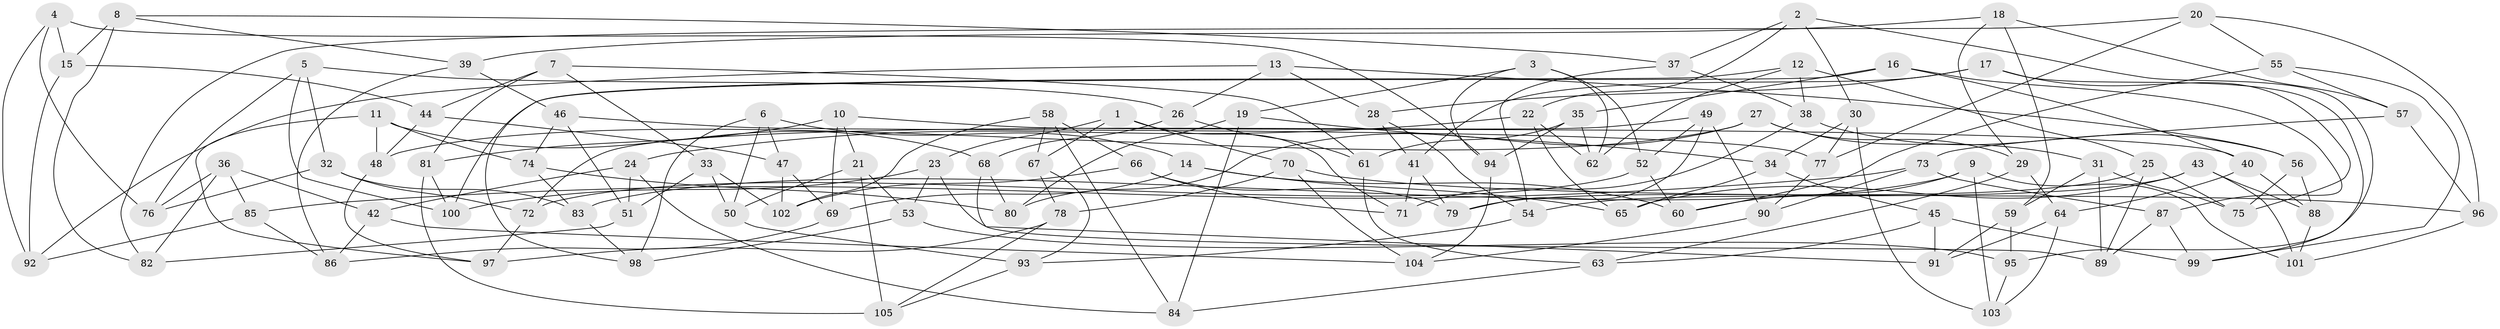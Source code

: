 // Generated by graph-tools (version 1.1) at 2025/11/02/27/25 16:11:44]
// undirected, 105 vertices, 210 edges
graph export_dot {
graph [start="1"]
  node [color=gray90,style=filled];
  1;
  2;
  3;
  4;
  5;
  6;
  7;
  8;
  9;
  10;
  11;
  12;
  13;
  14;
  15;
  16;
  17;
  18;
  19;
  20;
  21;
  22;
  23;
  24;
  25;
  26;
  27;
  28;
  29;
  30;
  31;
  32;
  33;
  34;
  35;
  36;
  37;
  38;
  39;
  40;
  41;
  42;
  43;
  44;
  45;
  46;
  47;
  48;
  49;
  50;
  51;
  52;
  53;
  54;
  55;
  56;
  57;
  58;
  59;
  60;
  61;
  62;
  63;
  64;
  65;
  66;
  67;
  68;
  69;
  70;
  71;
  72;
  73;
  74;
  75;
  76;
  77;
  78;
  79;
  80;
  81;
  82;
  83;
  84;
  85;
  86;
  87;
  88;
  89;
  90;
  91;
  92;
  93;
  94;
  95;
  96;
  97;
  98;
  99;
  100;
  101;
  102;
  103;
  104;
  105;
  1 -- 70;
  1 -- 71;
  1 -- 67;
  1 -- 23;
  2 -- 22;
  2 -- 95;
  2 -- 30;
  2 -- 37;
  3 -- 62;
  3 -- 52;
  3 -- 94;
  3 -- 19;
  4 -- 15;
  4 -- 92;
  4 -- 94;
  4 -- 76;
  5 -- 76;
  5 -- 100;
  5 -- 26;
  5 -- 32;
  6 -- 50;
  6 -- 47;
  6 -- 98;
  6 -- 14;
  7 -- 61;
  7 -- 33;
  7 -- 44;
  7 -- 81;
  8 -- 15;
  8 -- 37;
  8 -- 39;
  8 -- 82;
  9 -- 103;
  9 -- 101;
  9 -- 60;
  9 -- 83;
  10 -- 40;
  10 -- 81;
  10 -- 21;
  10 -- 69;
  11 -- 97;
  11 -- 68;
  11 -- 48;
  11 -- 74;
  12 -- 25;
  12 -- 38;
  12 -- 62;
  12 -- 98;
  13 -- 92;
  13 -- 28;
  13 -- 56;
  13 -- 26;
  14 -- 60;
  14 -- 69;
  14 -- 65;
  15 -- 92;
  15 -- 44;
  16 -- 40;
  16 -- 35;
  16 -- 87;
  16 -- 100;
  17 -- 99;
  17 -- 75;
  17 -- 28;
  17 -- 41;
  18 -- 29;
  18 -- 39;
  18 -- 59;
  18 -- 57;
  19 -- 84;
  19 -- 80;
  19 -- 34;
  20 -- 96;
  20 -- 77;
  20 -- 82;
  20 -- 55;
  21 -- 53;
  21 -- 105;
  21 -- 50;
  22 -- 24;
  22 -- 62;
  22 -- 65;
  23 -- 89;
  23 -- 53;
  23 -- 100;
  24 -- 51;
  24 -- 42;
  24 -- 84;
  25 -- 75;
  25 -- 89;
  25 -- 79;
  26 -- 68;
  26 -- 61;
  27 -- 48;
  27 -- 31;
  27 -- 80;
  27 -- 29;
  28 -- 41;
  28 -- 54;
  29 -- 63;
  29 -- 64;
  30 -- 77;
  30 -- 34;
  30 -- 103;
  31 -- 75;
  31 -- 89;
  31 -- 59;
  32 -- 83;
  32 -- 72;
  32 -- 76;
  33 -- 102;
  33 -- 51;
  33 -- 50;
  34 -- 65;
  34 -- 45;
  35 -- 62;
  35 -- 61;
  35 -- 94;
  36 -- 76;
  36 -- 85;
  36 -- 82;
  36 -- 42;
  37 -- 54;
  37 -- 38;
  38 -- 56;
  38 -- 71;
  39 -- 86;
  39 -- 46;
  40 -- 64;
  40 -- 88;
  41 -- 71;
  41 -- 79;
  42 -- 104;
  42 -- 86;
  43 -- 88;
  43 -- 101;
  43 -- 65;
  43 -- 54;
  44 -- 48;
  44 -- 47;
  45 -- 91;
  45 -- 99;
  45 -- 63;
  46 -- 74;
  46 -- 77;
  46 -- 51;
  47 -- 102;
  47 -- 69;
  48 -- 97;
  49 -- 72;
  49 -- 52;
  49 -- 79;
  49 -- 90;
  50 -- 93;
  51 -- 82;
  52 -- 72;
  52 -- 60;
  53 -- 98;
  53 -- 95;
  54 -- 93;
  55 -- 99;
  55 -- 60;
  55 -- 57;
  56 -- 75;
  56 -- 88;
  57 -- 73;
  57 -- 96;
  58 -- 67;
  58 -- 66;
  58 -- 84;
  58 -- 102;
  59 -- 91;
  59 -- 95;
  61 -- 63;
  63 -- 84;
  64 -- 91;
  64 -- 103;
  66 -- 79;
  66 -- 102;
  66 -- 71;
  67 -- 78;
  67 -- 93;
  68 -- 91;
  68 -- 80;
  69 -- 86;
  70 -- 96;
  70 -- 104;
  70 -- 78;
  72 -- 97;
  73 -- 87;
  73 -- 90;
  73 -- 85;
  74 -- 80;
  74 -- 83;
  77 -- 90;
  78 -- 105;
  78 -- 97;
  81 -- 105;
  81 -- 100;
  83 -- 98;
  85 -- 92;
  85 -- 86;
  87 -- 89;
  87 -- 99;
  88 -- 101;
  90 -- 104;
  93 -- 105;
  94 -- 104;
  95 -- 103;
  96 -- 101;
}
